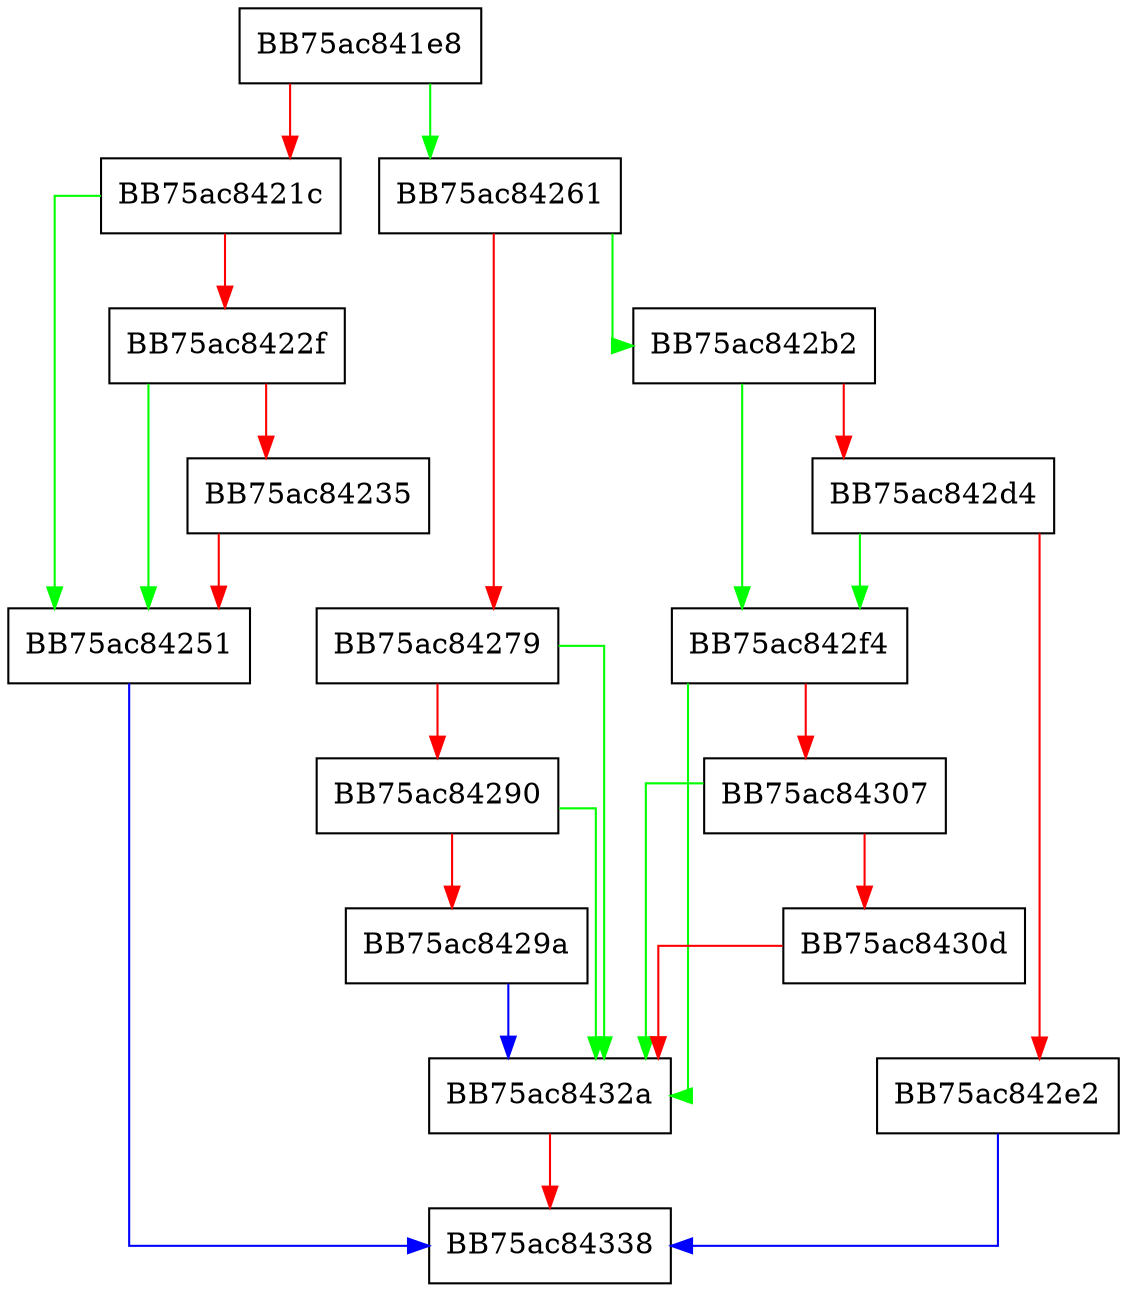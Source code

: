 digraph GetMajorVersionValue {
  node [shape="box"];
  graph [splines=ortho];
  BB75ac841e8 -> BB75ac84261 [color="green"];
  BB75ac841e8 -> BB75ac8421c [color="red"];
  BB75ac8421c -> BB75ac84251 [color="green"];
  BB75ac8421c -> BB75ac8422f [color="red"];
  BB75ac8422f -> BB75ac84251 [color="green"];
  BB75ac8422f -> BB75ac84235 [color="red"];
  BB75ac84235 -> BB75ac84251 [color="red"];
  BB75ac84251 -> BB75ac84338 [color="blue"];
  BB75ac84261 -> BB75ac842b2 [color="green"];
  BB75ac84261 -> BB75ac84279 [color="red"];
  BB75ac84279 -> BB75ac8432a [color="green"];
  BB75ac84279 -> BB75ac84290 [color="red"];
  BB75ac84290 -> BB75ac8432a [color="green"];
  BB75ac84290 -> BB75ac8429a [color="red"];
  BB75ac8429a -> BB75ac8432a [color="blue"];
  BB75ac842b2 -> BB75ac842f4 [color="green"];
  BB75ac842b2 -> BB75ac842d4 [color="red"];
  BB75ac842d4 -> BB75ac842f4 [color="green"];
  BB75ac842d4 -> BB75ac842e2 [color="red"];
  BB75ac842e2 -> BB75ac84338 [color="blue"];
  BB75ac842f4 -> BB75ac8432a [color="green"];
  BB75ac842f4 -> BB75ac84307 [color="red"];
  BB75ac84307 -> BB75ac8432a [color="green"];
  BB75ac84307 -> BB75ac8430d [color="red"];
  BB75ac8430d -> BB75ac8432a [color="red"];
  BB75ac8432a -> BB75ac84338 [color="red"];
}